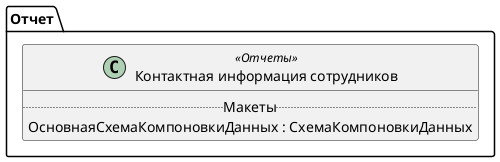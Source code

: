 ﻿@startuml КонтактнаяИнформацияСотрудников
'!include templates.wsd
'..\include templates.wsd
class Отчет.КонтактнаяИнформацияСотрудников as "Контактная информация сотрудников" <<Отчеты>>
{
..Макеты..
ОсновнаяСхемаКомпоновкиДанных : СхемаКомпоновкиДанных
}
@enduml
